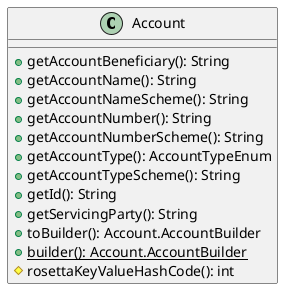 @startuml

    class Account [[Account.html]] {
        +getAccountBeneficiary(): String
        +getAccountName(): String
        +getAccountNameScheme(): String
        +getAccountNumber(): String
        +getAccountNumberScheme(): String
        +getAccountType(): AccountTypeEnum
        +getAccountTypeScheme(): String
        +getId(): String
        +getServicingParty(): String
        +toBuilder(): Account.AccountBuilder
        {static} +builder(): Account.AccountBuilder
        #rosettaKeyValueHashCode(): int
    }

@enduml
